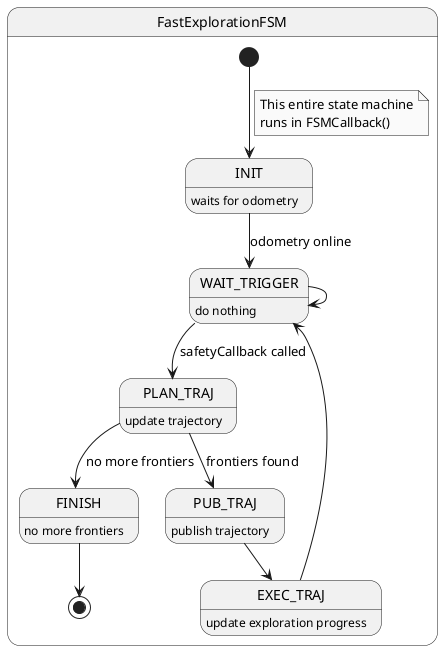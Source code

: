 @startuml
skinparam monochrome true
hide circle
skinparam classAttributeIconSize 0


state FastExplorationFSM {

    INIT : waits for odometry
    WAIT_TRIGGER : do nothing
    PLAN_TRAJ : update trajectory
    PUB_TRAJ : publish trajectory
    EXEC_TRAJ : update exploration progress
    FINISH : no more frontiers


    [*] --> INIT
    note on link
    This entire state machine
    runs in FSMCallback()
    end note
    INIT --> WAIT_TRIGGER : odometry online
    WAIT_TRIGGER --> WAIT_TRIGGER
    WAIT_TRIGGER --> PLAN_TRAJ : safetyCallback called
    PLAN_TRAJ --> PUB_TRAJ : frontiers found
    PLAN_TRAJ --> FINISH : no more frontiers
    PUB_TRAJ --> EXEC_TRAJ
    EXEC_TRAJ --> WAIT_TRIGGER
    FINISH --> [*]
}

@enduml

